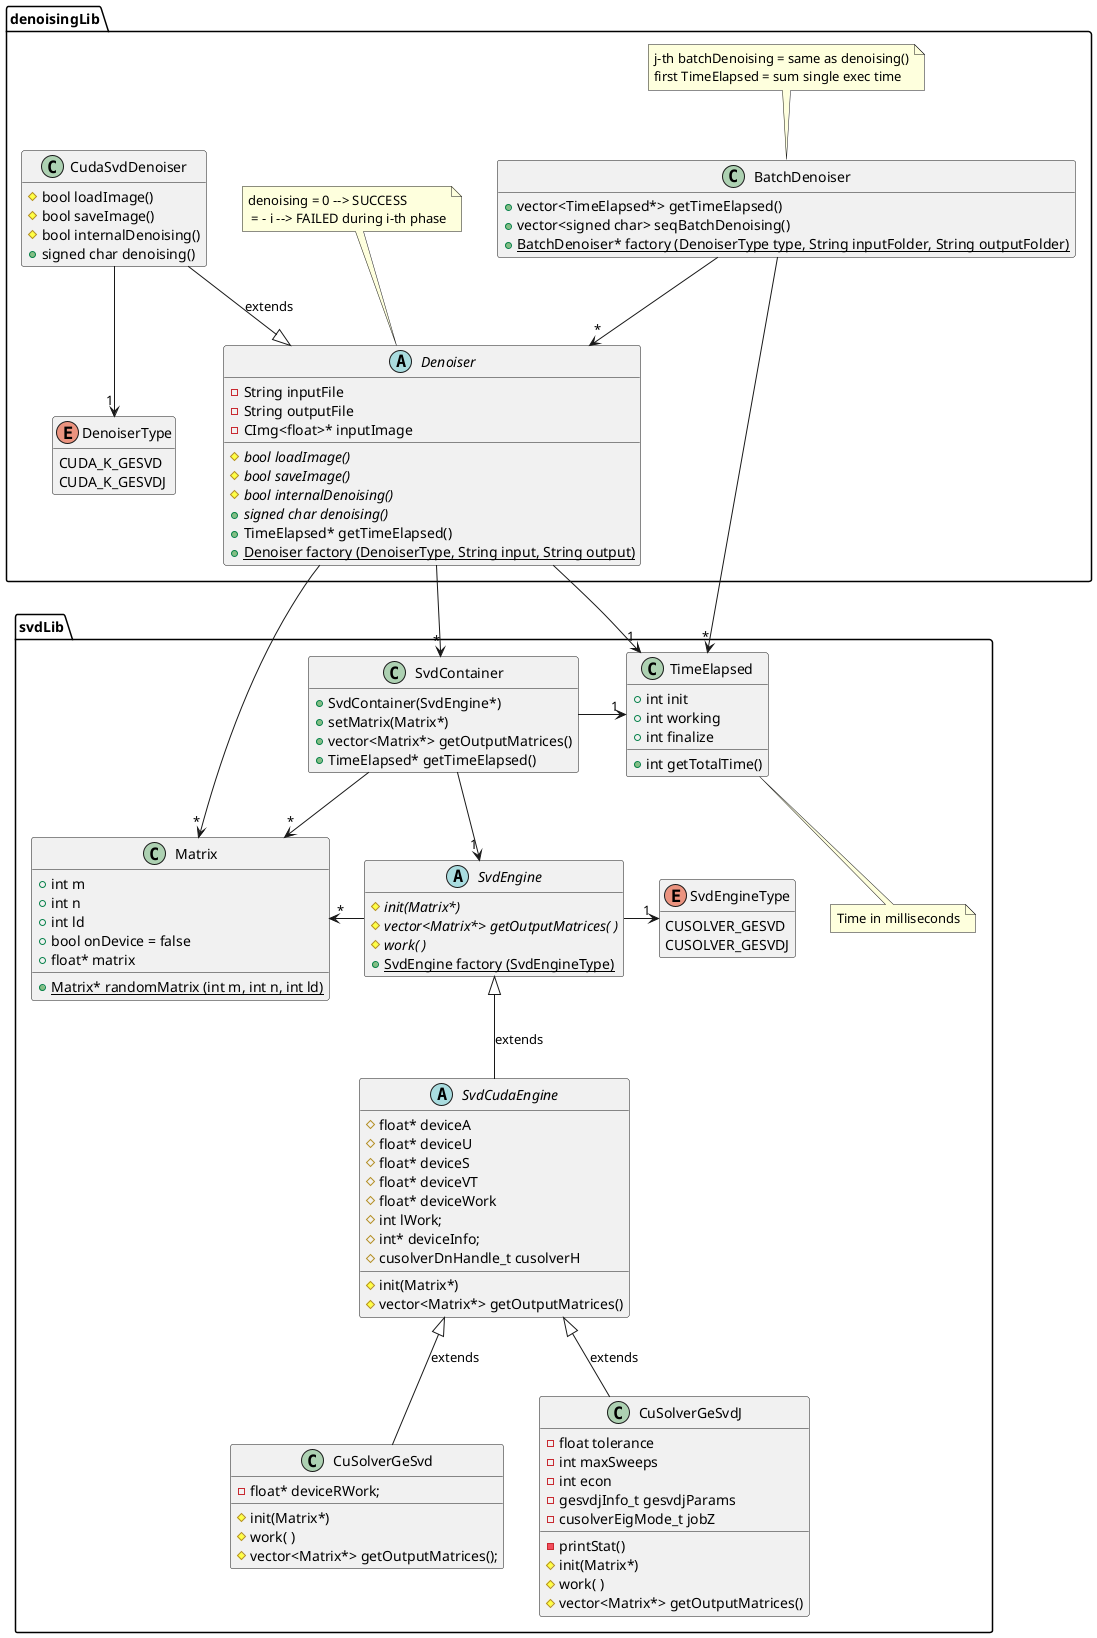 @startuml diagrammaSVD

package svdLib {
    class Matrix{
        + int m
        + int n
        + int ld
        + bool onDevice = false 
        + float* matrix
        {static} + Matrix* randomMatrix (int m, int n, int ld)

    }

    abstract class SvdEngine{
        
        {abstract} # init(Matrix*)
        {abstract} # vector<Matrix*> getOutputMatrices( )
        {abstract} # work( )
        {static} + SvdEngine factory (SvdEngineType)
    }

    abstract class SvdCudaEngine{

        # float* deviceA
        # float* deviceU
        # float* deviceS
        # float* deviceVT
        # float* deviceWork
        # int lWork;
        # int* deviceInfo;
        # cusolverDnHandle_t cusolverH
        

        #  init(Matrix*)
        #  vector<Matrix*> getOutputMatrices()
    }

    enum SvdEngineType{
            CUSOLVER_GESVD
            CUSOLVER_GESVDJ
    }

    class CuSolverGeSvd{

        - float* deviceRWork;

        # init(Matrix*)
        # work( )
        # vector<Matrix*> getOutputMatrices();
    }

    class CuSolverGeSvdJ{

        - float tolerance
        - int maxSweeps
        - int econ
        - gesvdjInfo_t gesvdjParams
        - cusolverEigMode_t jobZ

        - printStat()
        # init(Matrix*)
        # work( )
        # vector<Matrix*> getOutputMatrices()
    }


    class TimeElapsed{
        + int init
        + int working
        + int finalize
        + int getTotalTime()
    }

    note bottom: Time in milliseconds

    class SvdContainer{

        + SvdContainer(SvdEngine*)
        + setMatrix(Matrix*)
        + vector<Matrix*> getOutputMatrices()
        + TimeElapsed* getTimeElapsed()
    }

    SvdContainer -->  "*" Matrix 
    SvdContainer --> "1" SvdEngine
    TimeElapsed "1" <- SvdContainer
    SvdEngine -> "*" Matrix
    SvdEngine -> "1" SvdEngineType
    SvdEngine <|-- SvdCudaEngine : extends
    SvdCudaEngine <|-- CuSolverGeSvdJ : extends
    SvdCudaEngine <|-- CuSolverGeSvd : extends

    hide SvdEngineType methods
    hide SvdContainer fields
    hide SvdEngine fields
}

package denoisingLib{

    enum DenoiserType{
            CUDA_K_GESVD
            CUDA_K_GESVDJ
    }

    abstract class Denoiser{

        - String inputFile
        - String outputFile
        - CImg<float>* inputImage

        {abstract} # bool loadImage()
        {abstract} # bool saveImage()
        {abstract} # bool internalDenoising()
        {abstract} + signed char denoising()
        + TimeElapsed* getTimeElapsed()
        {static} + Denoiser factory (DenoiserType, String input, String output)
    }

    note top: denoising = 0 --> SUCCESS\n = - i --> FAILED during i-th phase 

    class CudaSvdDenoiser{
        # bool loadImage()
        # bool saveImage()
        # bool internalDenoising()
        + signed char denoising()
    }

    class BatchDenoiser{
        + vector<TimeElapsed*> getTimeElapsed() 
        + vector<signed char> seqBatchDenoising()
        {static} + BatchDenoiser* factory (DenoiserType type, String inputFolder, String outputFolder)
    }

    note top: j-th batchDenoising = same as denoising()\nfirst TimeElapsed = sum single exec time 


    Denoiser --> "1" TimeElapsed
    Denoiser --> "*" Matrix
    Denoiser --> "*" SvdContainer
    CudaSvdDenoiser --|> Denoiser : extends
    CudaSvdDenoiser --> "1" DenoiserType
    BatchDenoiser --> "*" Denoiser
    BatchDenoiser --> "*" TimeElapsed

    hide BatchDenoiser fields
    hide CudaSvdDenoiser fields
    hide DenoiserType methods
}


@enduml